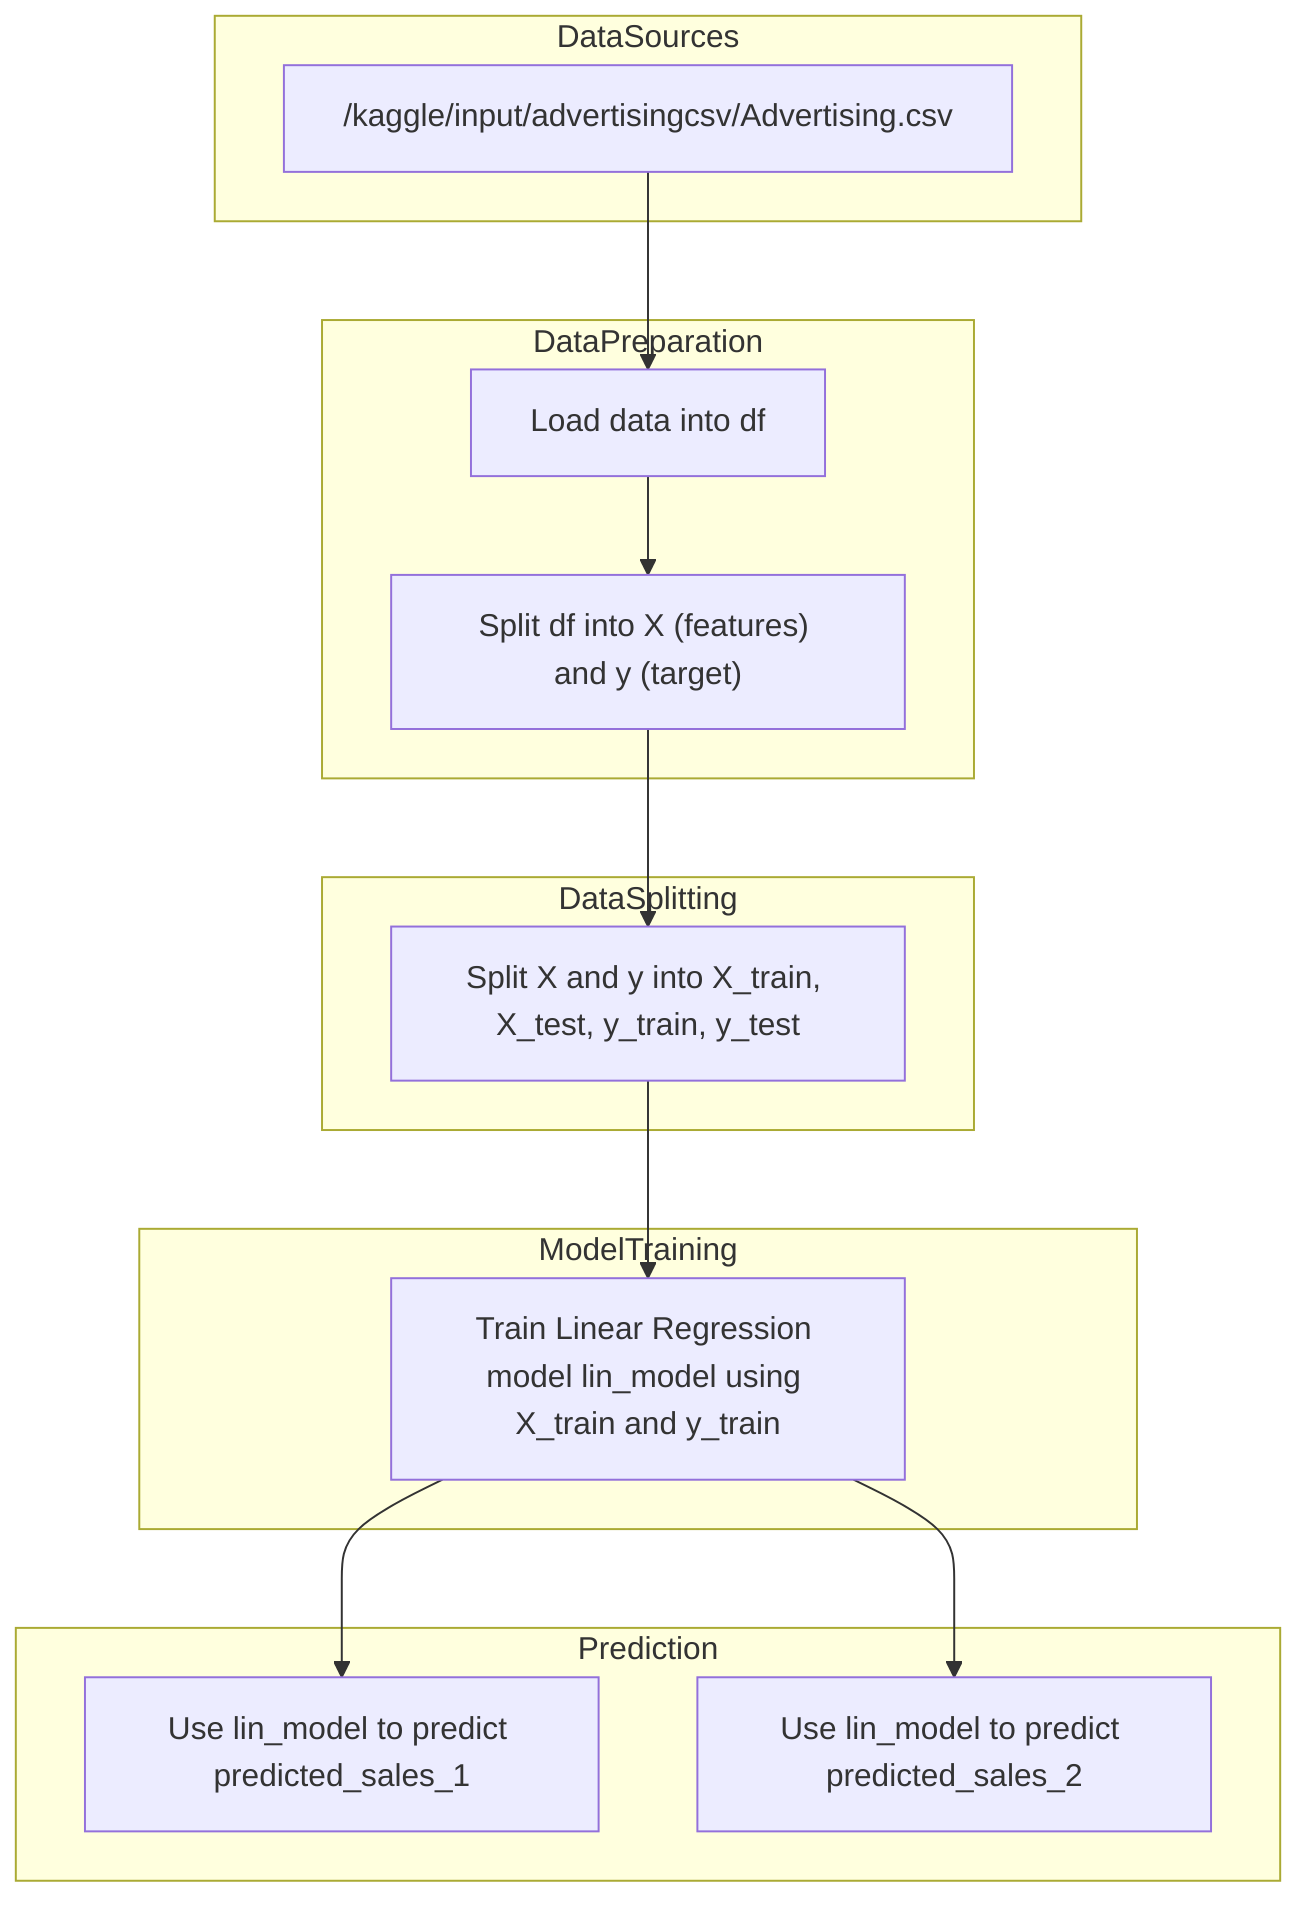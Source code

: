 flowchart TD
    subgraph DataSources
        A["/kaggle/input/advertisingcsv/Advertising.csv"]
    end
    
    subgraph DataPreparation
        B["Load data into df"]
        C["Split df into X (features) and y (target)"]
    end
    
    subgraph DataSplitting
        D["Split X and y into X_train, X_test, y_train, y_test"]
    end

    subgraph ModelTraining
        E["Train Linear Regression model lin_model using X_train and y_train"]
    end
    
    subgraph Prediction
        F["Use lin_model to predict predicted_sales_1"]
        G["Use lin_model to predict predicted_sales_2"]
    end

    A --> B
    B --> C
    C --> D
    D --> E
    E --> F
    E --> G